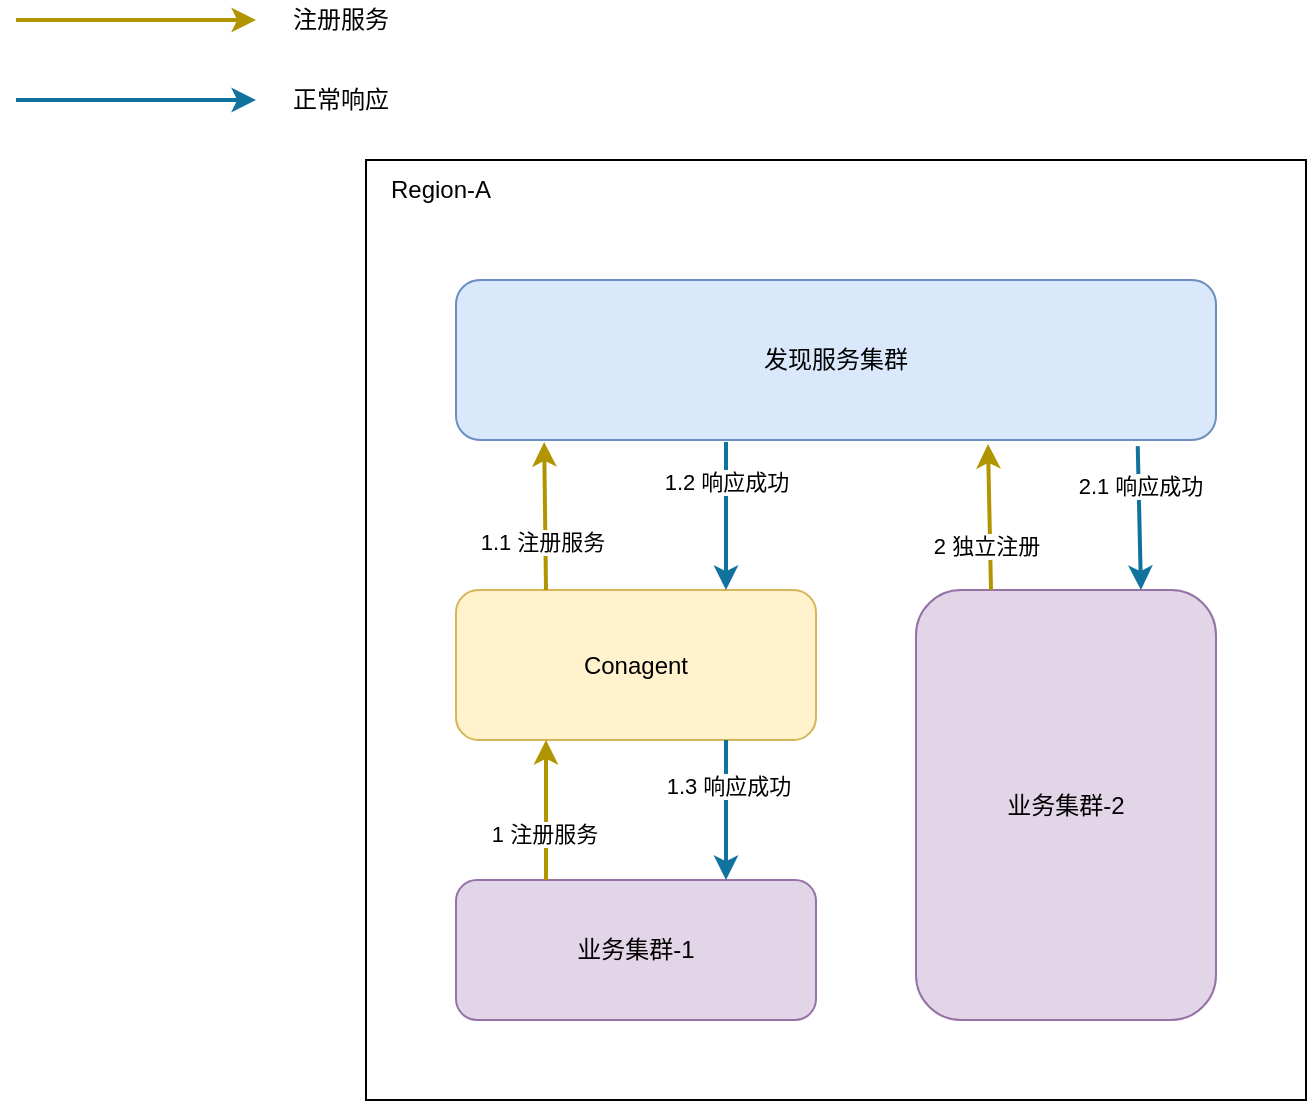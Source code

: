 <mxfile version="13.8.1" type="github">
  <diagram id="U6H-MUHtwvgY9le8P-km" name="Page-1">
    <mxGraphModel dx="1422" dy="745" grid="1" gridSize="10" guides="1" tooltips="1" connect="1" arrows="1" fold="1" page="1" pageScale="1" pageWidth="827" pageHeight="1169" math="0" shadow="0">
      <root>
        <mxCell id="0" />
        <mxCell id="1" parent="0" />
        <mxCell id="pxeUiT7x0JXUAnks6bEu-1" value="" style="whiteSpace=wrap;html=1;aspect=fixed;" vertex="1" parent="1">
          <mxGeometry x="215" y="100" width="470" height="470" as="geometry" />
        </mxCell>
        <mxCell id="pxeUiT7x0JXUAnks6bEu-2" value="发现服务集群" style="rounded=1;whiteSpace=wrap;html=1;fillColor=#dae8fc;strokeColor=#6c8ebf;" vertex="1" parent="1">
          <mxGeometry x="260" y="160" width="380" height="80" as="geometry" />
        </mxCell>
        <mxCell id="pxeUiT7x0JXUAnks6bEu-4" value="Conagent" style="rounded=1;whiteSpace=wrap;html=1;fillColor=#fff2cc;strokeColor=#d6b656;" vertex="1" parent="1">
          <mxGeometry x="260" y="315" width="180" height="75" as="geometry" />
        </mxCell>
        <mxCell id="pxeUiT7x0JXUAnks6bEu-5" value="业务集群-1" style="rounded=1;whiteSpace=wrap;html=1;fillColor=#e1d5e7;strokeColor=#9673a6;" vertex="1" parent="1">
          <mxGeometry x="260" y="460" width="180" height="70" as="geometry" />
        </mxCell>
        <mxCell id="pxeUiT7x0JXUAnks6bEu-6" value="&lt;span&gt;业务集群-2&lt;/span&gt;" style="rounded=1;whiteSpace=wrap;html=1;fillColor=#e1d5e7;strokeColor=#9673a6;" vertex="1" parent="1">
          <mxGeometry x="490" y="315" width="150" height="215" as="geometry" />
        </mxCell>
        <mxCell id="pxeUiT7x0JXUAnks6bEu-9" value="" style="endArrow=classic;html=1;fillColor=#e3c800;strokeColor=#B09500;strokeWidth=2;entryX=0.7;entryY=1.025;entryDx=0;entryDy=0;exitX=0.25;exitY=0;exitDx=0;exitDy=0;entryPerimeter=0;" edge="1" parent="1" source="pxeUiT7x0JXUAnks6bEu-6" target="pxeUiT7x0JXUAnks6bEu-2">
          <mxGeometry width="50" height="50" relative="1" as="geometry">
            <mxPoint x="565" y="289.289" as="sourcePoint" />
            <mxPoint x="565" y="239.289" as="targetPoint" />
          </mxGeometry>
        </mxCell>
        <mxCell id="pxeUiT7x0JXUAnks6bEu-19" value="2 独立注册" style="edgeLabel;html=1;align=center;verticalAlign=middle;resizable=0;points=[];" vertex="1" connectable="0" parent="pxeUiT7x0JXUAnks6bEu-9">
          <mxGeometry x="-0.392" y="2" relative="1" as="geometry">
            <mxPoint as="offset" />
          </mxGeometry>
        </mxCell>
        <mxCell id="pxeUiT7x0JXUAnks6bEu-10" value="" style="endArrow=classic;html=1;exitX=0.25;exitY=0;exitDx=0;exitDy=0;entryX=0.25;entryY=1;entryDx=0;entryDy=0;fillColor=#e3c800;strokeColor=#B09500;strokeWidth=2;" edge="1" parent="1" source="pxeUiT7x0JXUAnks6bEu-5" target="pxeUiT7x0JXUAnks6bEu-4">
          <mxGeometry width="50" height="50" relative="1" as="geometry">
            <mxPoint x="310" y="460.71" as="sourcePoint" />
            <mxPoint x="310" y="389.999" as="targetPoint" />
          </mxGeometry>
        </mxCell>
        <mxCell id="pxeUiT7x0JXUAnks6bEu-15" value="1 注册服务" style="edgeLabel;html=1;align=center;verticalAlign=middle;resizable=0;points=[];" vertex="1" connectable="0" parent="pxeUiT7x0JXUAnks6bEu-10">
          <mxGeometry x="-0.343" y="1" relative="1" as="geometry">
            <mxPoint as="offset" />
          </mxGeometry>
        </mxCell>
        <mxCell id="pxeUiT7x0JXUAnks6bEu-11" value="" style="endArrow=classic;html=1;exitX=0.75;exitY=1;exitDx=0;exitDy=0;entryX=0.75;entryY=0;entryDx=0;entryDy=0;fillColor=#b1ddf0;strokeColor=#10739e;strokeWidth=2;" edge="1" parent="1" source="pxeUiT7x0JXUAnks6bEu-4" target="pxeUiT7x0JXUAnks6bEu-5">
          <mxGeometry width="50" height="50" relative="1" as="geometry">
            <mxPoint x="315" y="440" as="sourcePoint" />
            <mxPoint x="315" y="400" as="targetPoint" />
          </mxGeometry>
        </mxCell>
        <mxCell id="pxeUiT7x0JXUAnks6bEu-18" value="1.3 响应成功" style="edgeLabel;html=1;align=center;verticalAlign=middle;resizable=0;points=[];" vertex="1" connectable="0" parent="pxeUiT7x0JXUAnks6bEu-11">
          <mxGeometry x="-0.343" y="1" relative="1" as="geometry">
            <mxPoint as="offset" />
          </mxGeometry>
        </mxCell>
        <mxCell id="pxeUiT7x0JXUAnks6bEu-12" value="" style="endArrow=classic;html=1;exitX=0.25;exitY=0;exitDx=0;exitDy=0;entryX=0.116;entryY=1.013;entryDx=0;entryDy=0;entryPerimeter=0;fillColor=#e3c800;strokeColor=#B09500;strokeWidth=2;" edge="1" parent="1" source="pxeUiT7x0JXUAnks6bEu-4" target="pxeUiT7x0JXUAnks6bEu-2">
          <mxGeometry width="50" height="50" relative="1" as="geometry">
            <mxPoint x="315" y="440" as="sourcePoint" />
            <mxPoint x="315" y="400" as="targetPoint" />
          </mxGeometry>
        </mxCell>
        <mxCell id="pxeUiT7x0JXUAnks6bEu-16" value="1.1 注册服务" style="edgeLabel;html=1;align=center;verticalAlign=middle;resizable=0;points=[];" vertex="1" connectable="0" parent="pxeUiT7x0JXUAnks6bEu-12">
          <mxGeometry x="-0.35" y="2" relative="1" as="geometry">
            <mxPoint as="offset" />
          </mxGeometry>
        </mxCell>
        <mxCell id="pxeUiT7x0JXUAnks6bEu-13" value="" style="endArrow=classic;html=1;entryX=0.75;entryY=0;entryDx=0;entryDy=0;strokeWidth=2;fillColor=#b1ddf0;strokeColor=#10739e;" edge="1" parent="1" target="pxeUiT7x0JXUAnks6bEu-4">
          <mxGeometry width="50" height="50" relative="1" as="geometry">
            <mxPoint x="395" y="241" as="sourcePoint" />
            <mxPoint x="314.08" y="251.04" as="targetPoint" />
          </mxGeometry>
        </mxCell>
        <mxCell id="pxeUiT7x0JXUAnks6bEu-17" value="1.2 响应成功" style="edgeLabel;html=1;align=center;verticalAlign=middle;resizable=0;points=[];" vertex="1" connectable="0" parent="pxeUiT7x0JXUAnks6bEu-13">
          <mxGeometry x="-0.46" relative="1" as="geometry">
            <mxPoint as="offset" />
          </mxGeometry>
        </mxCell>
        <mxCell id="pxeUiT7x0JXUAnks6bEu-14" value="Region-A" style="text;html=1;strokeColor=none;fillColor=none;align=center;verticalAlign=middle;whiteSpace=wrap;rounded=0;" vertex="1" parent="1">
          <mxGeometry x="215" y="100" width="75" height="30" as="geometry" />
        </mxCell>
        <mxCell id="pxeUiT7x0JXUAnks6bEu-20" value="" style="endArrow=classic;html=1;entryX=0.75;entryY=0;entryDx=0;entryDy=0;strokeWidth=2;fillColor=#b1ddf0;strokeColor=#10739e;exitX=0.897;exitY=1.038;exitDx=0;exitDy=0;exitPerimeter=0;" edge="1" parent="1" source="pxeUiT7x0JXUAnks6bEu-2" target="pxeUiT7x0JXUAnks6bEu-6">
          <mxGeometry width="50" height="50" relative="1" as="geometry">
            <mxPoint x="405" y="251" as="sourcePoint" />
            <mxPoint x="405" y="325" as="targetPoint" />
          </mxGeometry>
        </mxCell>
        <mxCell id="pxeUiT7x0JXUAnks6bEu-21" value="2.1 响应成功" style="edgeLabel;html=1;align=center;verticalAlign=middle;resizable=0;points=[];" vertex="1" connectable="0" parent="pxeUiT7x0JXUAnks6bEu-20">
          <mxGeometry x="-0.46" relative="1" as="geometry">
            <mxPoint as="offset" />
          </mxGeometry>
        </mxCell>
        <mxCell id="pxeUiT7x0JXUAnks6bEu-22" value="" style="endArrow=classic;html=1;fillColor=#e3c800;strokeColor=#B09500;strokeWidth=2;" edge="1" parent="1">
          <mxGeometry width="50" height="50" relative="1" as="geometry">
            <mxPoint x="40" y="30" as="sourcePoint" />
            <mxPoint x="160" y="30" as="targetPoint" />
          </mxGeometry>
        </mxCell>
        <mxCell id="pxeUiT7x0JXUAnks6bEu-24" value="" style="endArrow=classic;html=1;strokeWidth=2;fillColor=#b1ddf0;strokeColor=#10739e;" edge="1" parent="1">
          <mxGeometry width="50" height="50" relative="1" as="geometry">
            <mxPoint x="40" y="70" as="sourcePoint" />
            <mxPoint x="160" y="70" as="targetPoint" />
          </mxGeometry>
        </mxCell>
        <mxCell id="pxeUiT7x0JXUAnks6bEu-26" value="注册服务" style="text;html=1;strokeColor=none;fillColor=none;align=center;verticalAlign=middle;whiteSpace=wrap;rounded=0;" vertex="1" parent="1">
          <mxGeometry x="175" y="20" width="55" height="20" as="geometry" />
        </mxCell>
        <mxCell id="pxeUiT7x0JXUAnks6bEu-28" value="正常响应" style="text;html=1;strokeColor=none;fillColor=none;align=center;verticalAlign=middle;whiteSpace=wrap;rounded=0;" vertex="1" parent="1">
          <mxGeometry x="175" y="60" width="55" height="20" as="geometry" />
        </mxCell>
      </root>
    </mxGraphModel>
  </diagram>
</mxfile>
